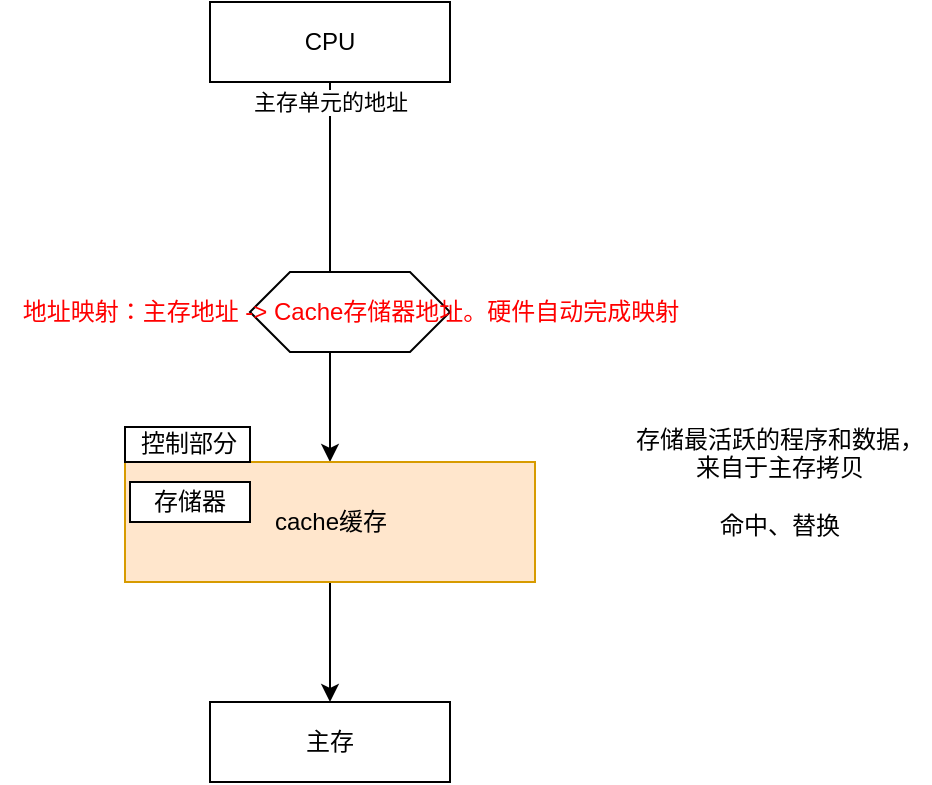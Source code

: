 <mxfile version="21.6.9" type="github">
  <diagram name="第 1 页" id="BgyJU8uB-wZk6JXjtBK4">
    <mxGraphModel dx="908" dy="585" grid="1" gridSize="10" guides="1" tooltips="1" connect="1" arrows="1" fold="1" page="1" pageScale="1" pageWidth="827" pageHeight="1169" math="0" shadow="0">
      <root>
        <mxCell id="0" />
        <mxCell id="1" parent="0" />
        <mxCell id="Fl0cmVswwvsK2h8AiVSS-5" style="edgeStyle=orthogonalEdgeStyle;rounded=0;orthogonalLoop=1;jettySize=auto;html=1;" edge="1" parent="1" source="Fl0cmVswwvsK2h8AiVSS-1" target="Fl0cmVswwvsK2h8AiVSS-3">
          <mxGeometry relative="1" as="geometry" />
        </mxCell>
        <mxCell id="Fl0cmVswwvsK2h8AiVSS-7" value="主存单元的地址" style="edgeLabel;html=1;align=center;verticalAlign=middle;resizable=0;points=[];" vertex="1" connectable="0" parent="Fl0cmVswwvsK2h8AiVSS-5">
          <mxGeometry x="-0.086" relative="1" as="geometry">
            <mxPoint y="-77" as="offset" />
          </mxGeometry>
        </mxCell>
        <mxCell id="Fl0cmVswwvsK2h8AiVSS-1" value="CPU" style="rounded=0;whiteSpace=wrap;html=1;" vertex="1" parent="1">
          <mxGeometry x="280" y="50" width="120" height="40" as="geometry" />
        </mxCell>
        <mxCell id="Fl0cmVswwvsK2h8AiVSS-2" value="主存" style="rounded=0;whiteSpace=wrap;html=1;" vertex="1" parent="1">
          <mxGeometry x="280" y="400" width="120" height="40" as="geometry" />
        </mxCell>
        <mxCell id="Fl0cmVswwvsK2h8AiVSS-6" style="edgeStyle=orthogonalEdgeStyle;rounded=0;orthogonalLoop=1;jettySize=auto;html=1;entryX=0.5;entryY=0;entryDx=0;entryDy=0;" edge="1" parent="1" source="Fl0cmVswwvsK2h8AiVSS-3" target="Fl0cmVswwvsK2h8AiVSS-2">
          <mxGeometry relative="1" as="geometry" />
        </mxCell>
        <mxCell id="Fl0cmVswwvsK2h8AiVSS-3" value="cache缓存" style="rounded=0;whiteSpace=wrap;html=1;fillColor=#ffe6cc;strokeColor=#d79b00;" vertex="1" parent="1">
          <mxGeometry x="237.5" y="280" width="205" height="60" as="geometry" />
        </mxCell>
        <mxCell id="Fl0cmVswwvsK2h8AiVSS-9" value="存储最活跃的程序和数据，来自于主存拷贝&lt;br&gt;&lt;br&gt;命中、替换" style="text;html=1;strokeColor=none;fillColor=none;align=center;verticalAlign=middle;whiteSpace=wrap;rounded=0;" vertex="1" parent="1">
          <mxGeometry x="490" y="257.5" width="150" height="65" as="geometry" />
        </mxCell>
        <mxCell id="Fl0cmVswwvsK2h8AiVSS-10" value="控制部分" style="rounded=0;whiteSpace=wrap;html=1;" vertex="1" parent="1">
          <mxGeometry x="237.5" y="262.5" width="62.5" height="17.5" as="geometry" />
        </mxCell>
        <mxCell id="Fl0cmVswwvsK2h8AiVSS-11" value="存储器" style="rounded=0;whiteSpace=wrap;html=1;" vertex="1" parent="1">
          <mxGeometry x="240" y="290" width="60" height="20" as="geometry" />
        </mxCell>
        <mxCell id="Fl0cmVswwvsK2h8AiVSS-13" value="" style="shape=hexagon;perimeter=hexagonPerimeter2;whiteSpace=wrap;html=1;fixedSize=1;" vertex="1" parent="1">
          <mxGeometry x="300" y="185" width="100" height="40" as="geometry" />
        </mxCell>
        <mxCell id="Fl0cmVswwvsK2h8AiVSS-12" value="&lt;font color=&quot;#ff0000&quot;&gt;地址映射：主存地址 -&amp;gt; Cache存储器地址。硬件自动完成映射&lt;/font&gt;" style="text;html=1;align=center;verticalAlign=middle;resizable=0;points=[];autosize=1;strokeColor=none;fillColor=none;" vertex="1" parent="1">
          <mxGeometry x="175" y="190" width="350" height="30" as="geometry" />
        </mxCell>
      </root>
    </mxGraphModel>
  </diagram>
</mxfile>
